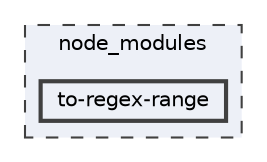 digraph "node_modules/to-regex-range"
{
 // LATEX_PDF_SIZE
  bgcolor="transparent";
  edge [fontname=Helvetica,fontsize=10,labelfontname=Helvetica,labelfontsize=10];
  node [fontname=Helvetica,fontsize=10,shape=box,height=0.2,width=0.4];
  compound=true
  subgraph clusterdir_acd06b18086a0dd2ae699b1e0b775be8 {
    graph [ bgcolor="#edf0f7", pencolor="grey25", label="node_modules", fontname=Helvetica,fontsize=10 style="filled,dashed", URL="dir_acd06b18086a0dd2ae699b1e0b775be8.html",tooltip=""]
  dir_c866655821197af36f98c2337eb99d67 [label="to-regex-range", fillcolor="#edf0f7", color="grey25", style="filled,bold", URL="dir_c866655821197af36f98c2337eb99d67.html",tooltip=""];
  }
}
